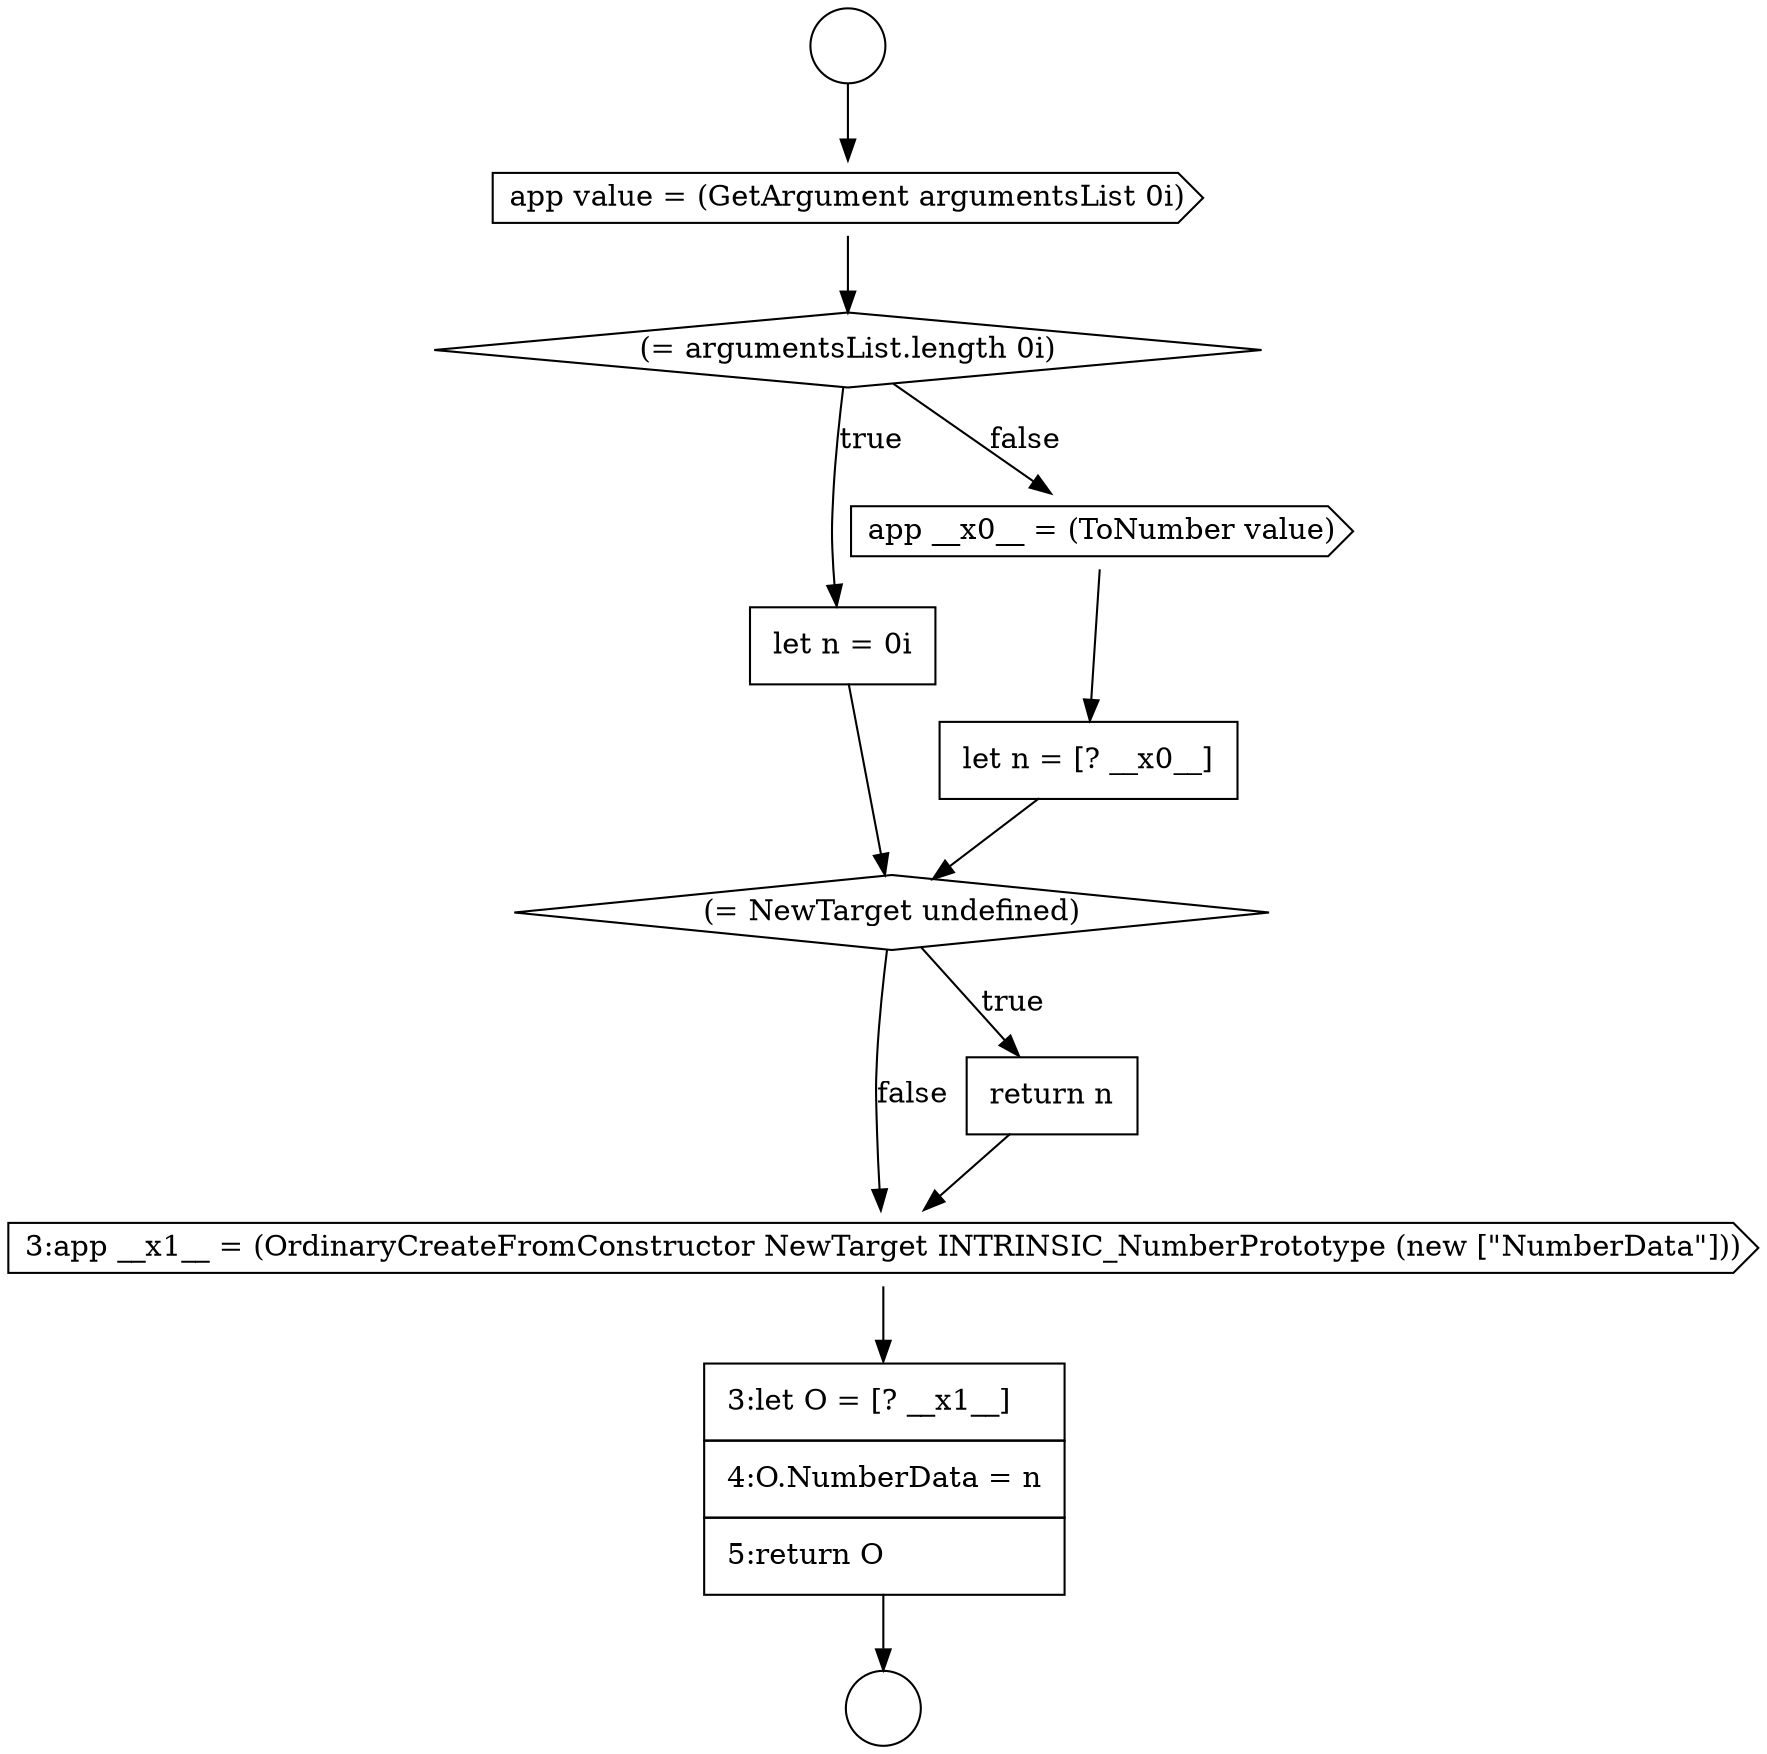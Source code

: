 digraph {
  node11266 [shape=cds, label=<<font color="black">3:app __x1__ = (OrdinaryCreateFromConstructor NewTarget INTRINSIC_NumberPrototype (new [&quot;NumberData&quot;]))</font>> color="black" fillcolor="white" style=filled]
  node11260 [shape=diamond, label=<<font color="black">(= argumentsList.length 0i)</font>> color="black" fillcolor="white" style=filled]
  node11264 [shape=diamond, label=<<font color="black">(= NewTarget undefined)</font>> color="black" fillcolor="white" style=filled]
  node11265 [shape=none, margin=0, label=<<font color="black">
    <table border="0" cellborder="1" cellspacing="0" cellpadding="10">
      <tr><td align="left">return n</td></tr>
    </table>
  </font>> color="black" fillcolor="white" style=filled]
  node11261 [shape=none, margin=0, label=<<font color="black">
    <table border="0" cellborder="1" cellspacing="0" cellpadding="10">
      <tr><td align="left">let n = 0i</td></tr>
    </table>
  </font>> color="black" fillcolor="white" style=filled]
  node11262 [shape=cds, label=<<font color="black">app __x0__ = (ToNumber value)</font>> color="black" fillcolor="white" style=filled]
  node11257 [shape=circle label=" " color="black" fillcolor="white" style=filled]
  node11263 [shape=none, margin=0, label=<<font color="black">
    <table border="0" cellborder="1" cellspacing="0" cellpadding="10">
      <tr><td align="left">let n = [? __x0__]</td></tr>
    </table>
  </font>> color="black" fillcolor="white" style=filled]
  node11258 [shape=circle label=" " color="black" fillcolor="white" style=filled]
  node11267 [shape=none, margin=0, label=<<font color="black">
    <table border="0" cellborder="1" cellspacing="0" cellpadding="10">
      <tr><td align="left">3:let O = [? __x1__]</td></tr>
      <tr><td align="left">4:O.NumberData = n</td></tr>
      <tr><td align="left">5:return O</td></tr>
    </table>
  </font>> color="black" fillcolor="white" style=filled]
  node11259 [shape=cds, label=<<font color="black">app value = (GetArgument argumentsList 0i)</font>> color="black" fillcolor="white" style=filled]
  node11267 -> node11258 [ color="black"]
  node11259 -> node11260 [ color="black"]
  node11263 -> node11264 [ color="black"]
  node11260 -> node11261 [label=<<font color="black">true</font>> color="black"]
  node11260 -> node11262 [label=<<font color="black">false</font>> color="black"]
  node11265 -> node11266 [ color="black"]
  node11261 -> node11264 [ color="black"]
  node11266 -> node11267 [ color="black"]
  node11262 -> node11263 [ color="black"]
  node11257 -> node11259 [ color="black"]
  node11264 -> node11265 [label=<<font color="black">true</font>> color="black"]
  node11264 -> node11266 [label=<<font color="black">false</font>> color="black"]
}
